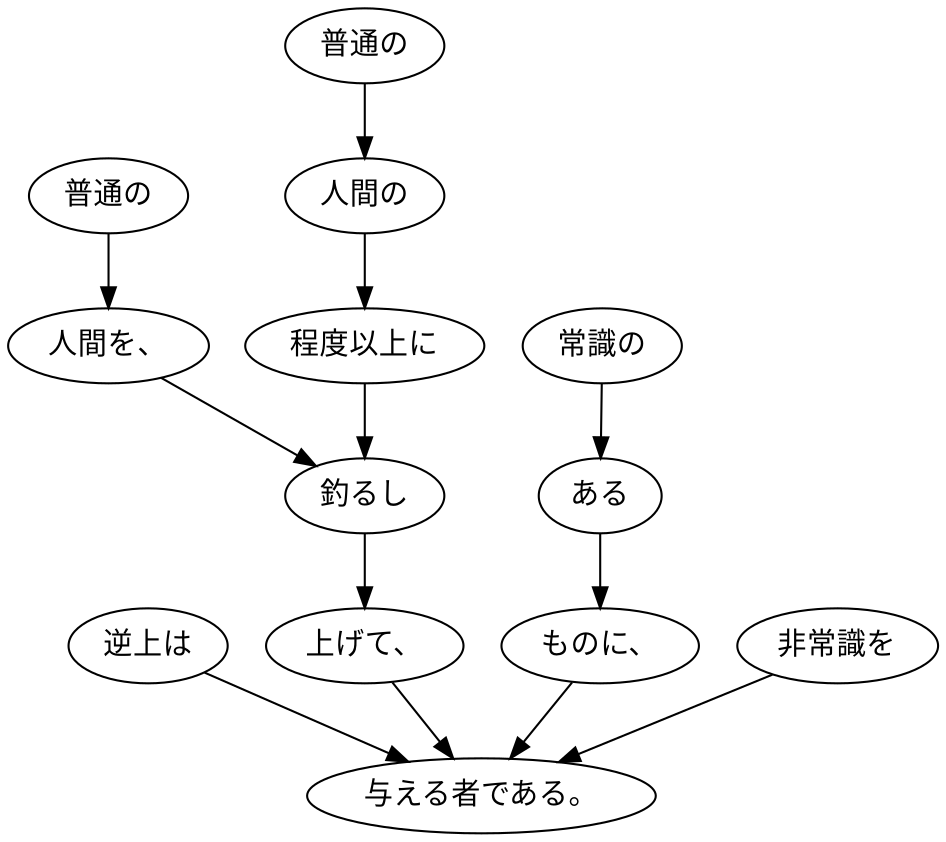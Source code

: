digraph graph5117 {
	node0 [label="逆上は"];
	node1 [label="普通の"];
	node2 [label="人間を、"];
	node3 [label="普通の"];
	node4 [label="人間の"];
	node5 [label="程度以上に"];
	node6 [label="釣るし"];
	node7 [label="上げて、"];
	node8 [label="常識の"];
	node9 [label="ある"];
	node10 [label="ものに、"];
	node11 [label="非常識を"];
	node12 [label="与える者である。"];
	node0 -> node12;
	node1 -> node2;
	node2 -> node6;
	node3 -> node4;
	node4 -> node5;
	node5 -> node6;
	node6 -> node7;
	node7 -> node12;
	node8 -> node9;
	node9 -> node10;
	node10 -> node12;
	node11 -> node12;
}
